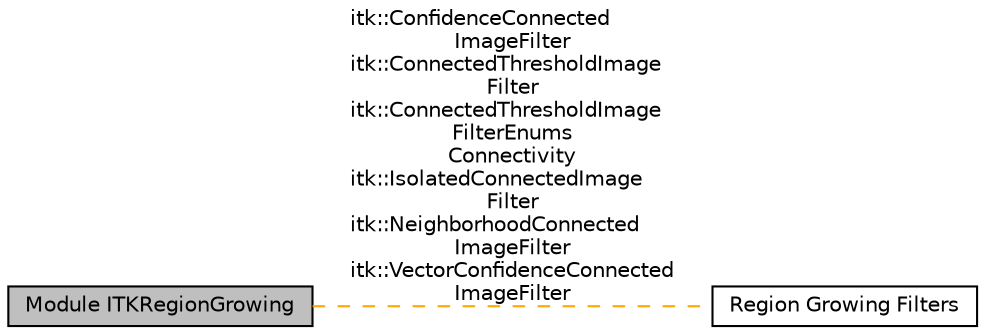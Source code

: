 digraph "Module ITKRegionGrowing"
{
  edge [fontname="Helvetica",fontsize="10",labelfontname="Helvetica",labelfontsize="10"];
  node [fontname="Helvetica",fontsize="10",shape=box];
  rankdir=LR;
  Node1 [label="Module ITKRegionGrowing",height=0.2,width=0.4,color="black", fillcolor="grey75", style="filled", fontcolor="black",tooltip=" "];
  Node2 [label="Region Growing Filters",height=0.2,width=0.4,color="black", fillcolor="white", style="filled",URL="$group__RegionGrowingSegmentation.html",tooltip=" "];
  Node1->Node2 [shape=plaintext, label="itk::ConfidenceConnected\lImageFilter\nitk::ConnectedThresholdImage\lFilter\nitk::ConnectedThresholdImage\lFilterEnums\nConnectivity\nitk::IsolatedConnectedImage\lFilter\nitk::NeighborhoodConnected\lImageFilter\nitk::VectorConfidenceConnected\lImageFilter", color="orange", dir="none", style="dashed"];
}

